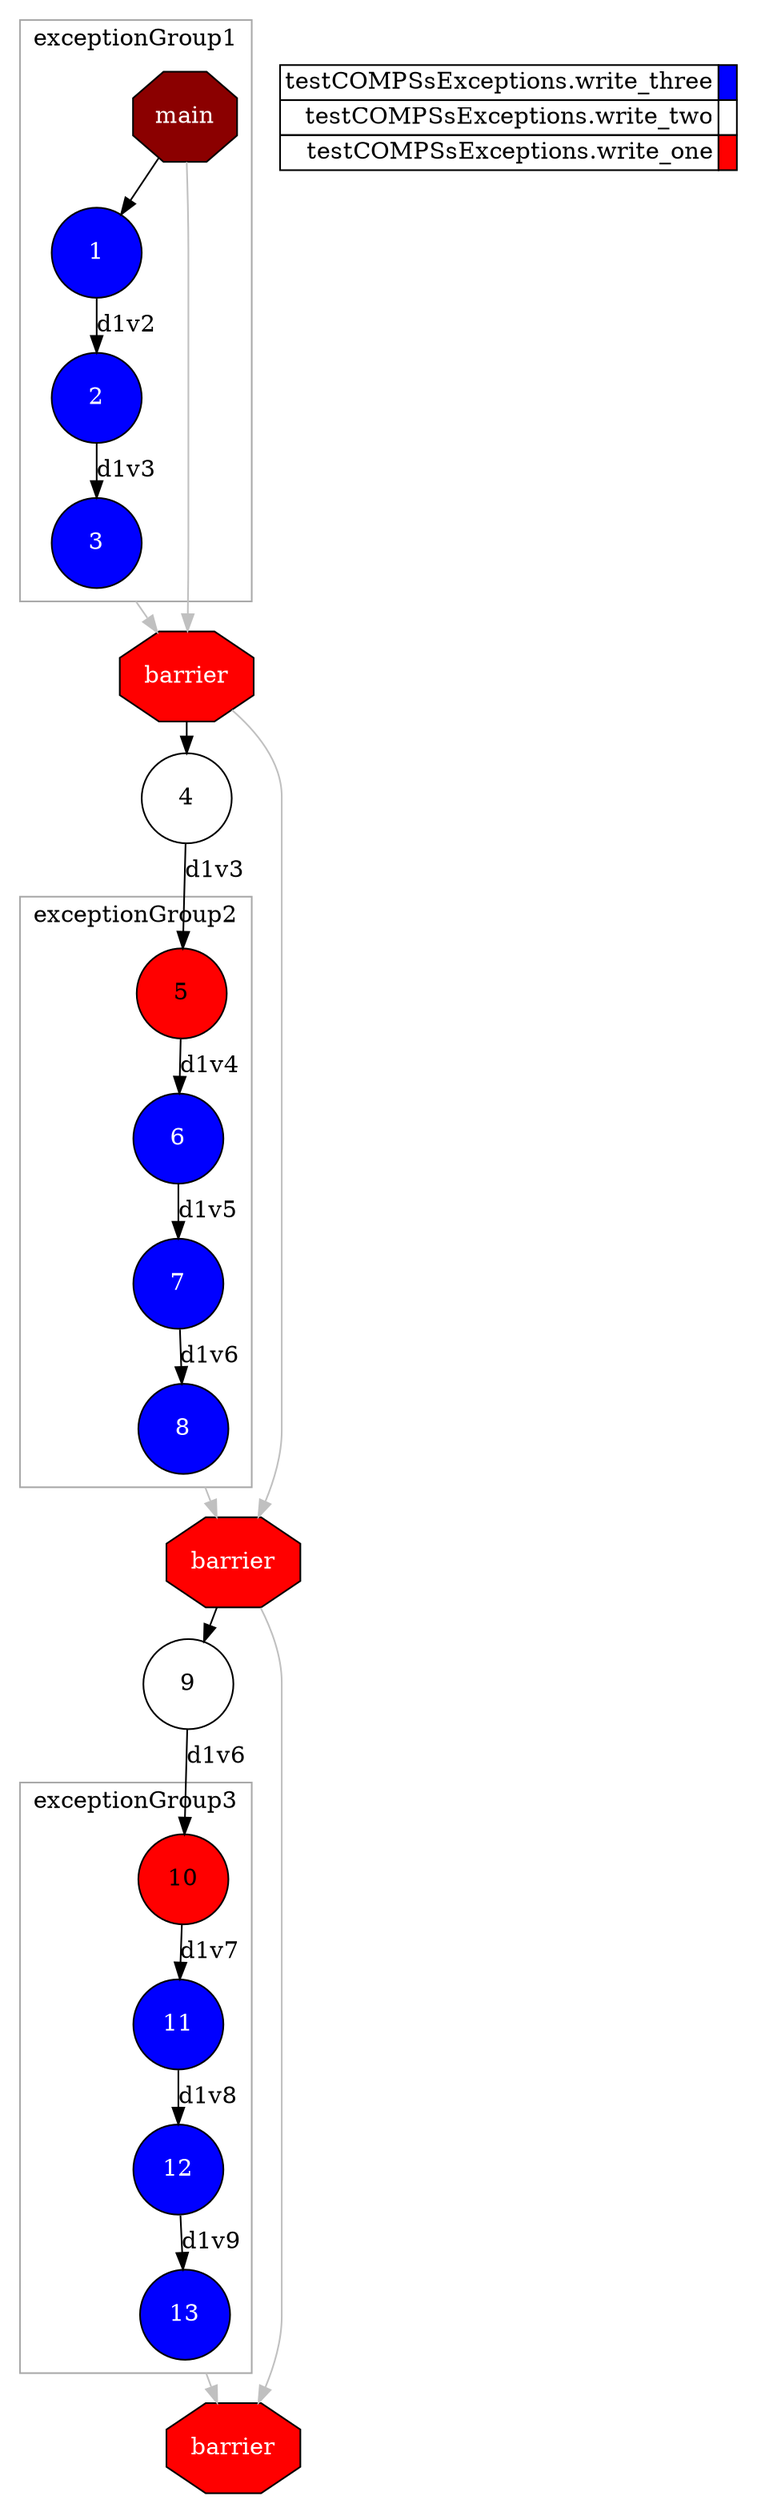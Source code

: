 digraph {
  newrank=true;
  rankdir=TB;
  labeljust="l";
  compound= true;
  subgraph dependence_graph {
    ranksep=0.20;
    node[height=0.75];

Synchro0[label="main", shape=octagon, style=filled fillcolor="#8B0000" fontcolor="#FFFFFF"];
subgraph clusterTasksexceptionGroup1 {
shape=rect;
node[height=0.75];
color="#A9A9A9"; 
label="exceptionGroup1";

1[shape=circle, style=filled fillcolor="#0000ff" fontcolor="#ffffff"];
Synchro0 -> 1;
2[shape=circle, style=filled fillcolor="#0000ff" fontcolor="#ffffff"];
1 -> 2 [label="d1v2"];
3[shape=circle, style=filled fillcolor="#0000ff" fontcolor="#ffffff"];
2 -> 3 [label="d1v3"];
}

Synchro1[label="barrier", shape=octagon, style=filled fillcolor="#ff0000" fontcolor="#FFFFFF"];
Synchro0 -> Synchro1 [color=grey];
3 -> Synchro1 [color=grey][ ltail="clusterTasksexceptionGroup1" ];
4[shape=circle, style=filled fillcolor="#ffffff" fontcolor="#000000"];
Synchro1 -> 4;
5[shape=circle, style=filled fillcolor="#ff0000" fontcolor="#000000"];
4 -> 5 [label="d1v3"];
subgraph clusterTasksexceptionGroup2 {
shape=rect;
node[height=0.75];
color="#A9A9A9"; 
label="exceptionGroup2";

6[shape=circle, style=filled fillcolor="#0000ff" fontcolor="#ffffff"];
5 -> 6 [label="d1v4"];
7[shape=circle, style=filled fillcolor="#0000ff" fontcolor="#ffffff"];
6 -> 7 [label="d1v5"];
8[shape=circle, style=filled fillcolor="#0000ff" fontcolor="#ffffff"];
7 -> 8 [label="d1v6"];
}

Synchro2[label="barrier", shape=octagon, style=filled fillcolor="#ff0000" fontcolor="#FFFFFF"];
Synchro1 -> Synchro2 [color=grey];
8 -> Synchro2 [color=grey][ ltail="clusterTasksexceptionGroup2" ];
9[shape=circle, style=filled fillcolor="#ffffff" fontcolor="#000000"];
Synchro2 -> 9;
10[shape=circle, style=filled fillcolor="#ff0000" fontcolor="#000000"];
9 -> 10 [label="d1v6"];
subgraph clusterTasksexceptionGroup3 {
shape=rect;
node[height=0.75];
color="#A9A9A9"; 
label="exceptionGroup3";

11[shape=circle, style=filled fillcolor="#0000ff" fontcolor="#ffffff"];
10 -> 11 [label="d1v7"];
12[shape=circle, style=filled fillcolor="#0000ff" fontcolor="#ffffff"];
11 -> 12 [label="d1v8"];
13[shape=circle, style=filled fillcolor="#0000ff" fontcolor="#ffffff"];
12 -> 13 [label="d1v9"];
}

Synchro3[label="barrier", shape=octagon, style=filled fillcolor="#ff0000" fontcolor="#FFFFFF"];
Synchro2 -> Synchro3 [color=grey];
13 -> Synchro3 [color=grey][ ltail="clusterTasksexceptionGroup3" ];  }
  subgraph legend {
    rank=sink;
    node [shape=plaintext, height=0.75];
    ranksep=0.20;
    label = "Legend";
    key [label=<
      <table border="0" cellpadding="2" cellspacing="0" cellborder="1">
<tr>
<td align="right">testCOMPSsExceptions.write_three</td>
<td bgcolor="#0000ff">&nbsp;</td>
</tr>
<tr>
<td align="right">testCOMPSsExceptions.write_two</td>
<td bgcolor="#ffffff">&nbsp;</td>
</tr>
<tr>
<td align="right">testCOMPSsExceptions.write_one</td>
<td bgcolor="#ff0000">&nbsp;</td>
</tr>
      </table>
    >]
  }
}
